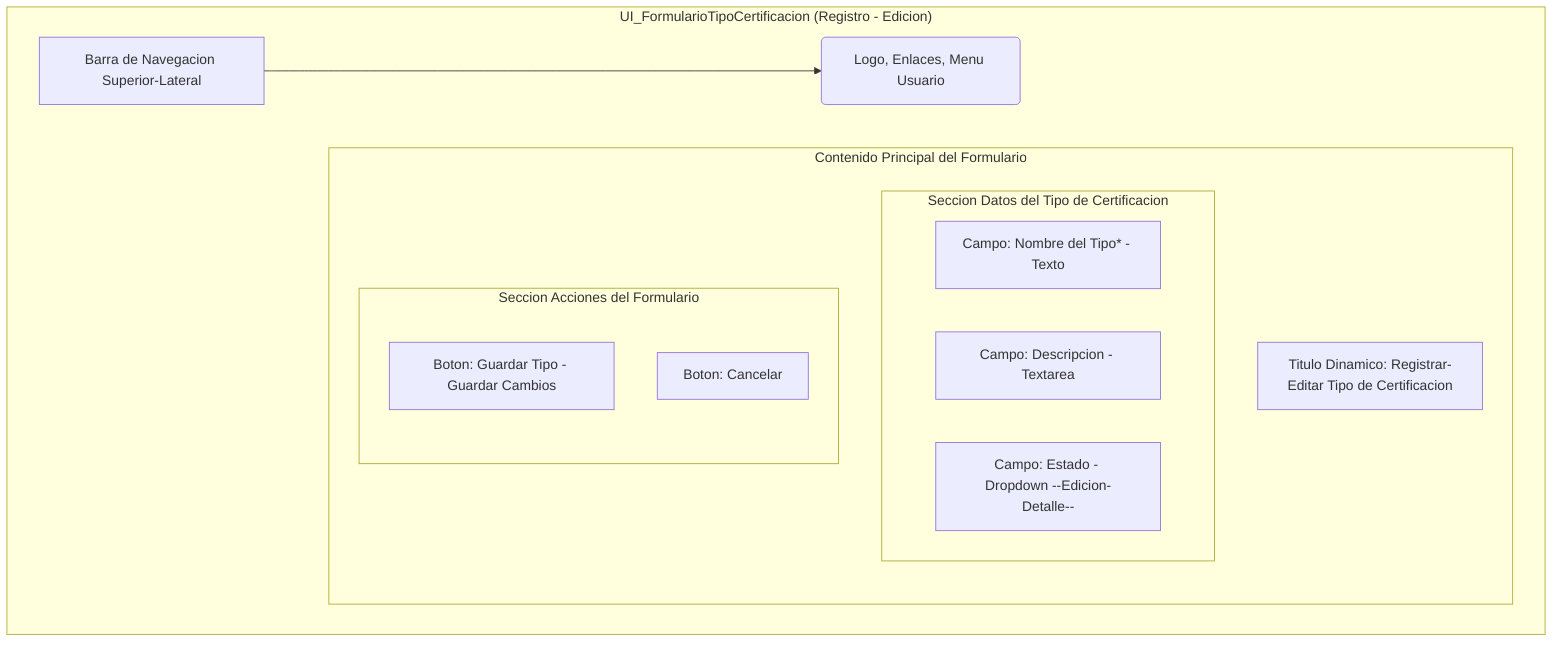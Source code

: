 graph TD
    subgraph "UI_FormularioTipoCertificacion (Registro - Edicion)"
        A[Barra de Navegacion Superior-Lateral] --> B(Logo, Enlaces, Menu Usuario)

        subgraph "Contenido Principal del Formulario"
            C[Titulo Dinamico: Registrar-Editar Tipo de Certificacion]

            subgraph "Seccion Datos del Tipo de Certificacion"
                C1[Campo: Nombre del Tipo* - Texto]
                C2[Campo: Descripcion - Textarea]
                C3[Campo: Estado - Dropdown --Edicion-Detalle--]
            end

            subgraph "Seccion Acciones del Formulario"
                F1[Boton: Guardar Tipo - Guardar Cambios]
                F2[Boton: Cancelar]
            end
        end
    end